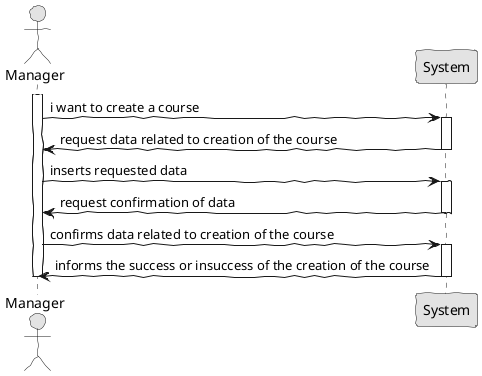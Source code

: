@startuml
'http://plantuml.com/skinparam.html
skinparam handwritten true
skinparam monochrome true
skinparam packageStyle rect
skinparam defaultFontName FG Virgil
skinparam shadowing false

Actor Manager

activate Manager
Manager -> System: i want to create a course
activate System
System-> Manager: request data related to creation of the course
deactivate System

Manager -> System: inserts requested data
activate System

System -> Manager: request confirmation of data
deactivate System

Manager -> System: confirms data related to creation of the course
activate System

System -> Manager: informs the success or insuccess of the creation of the course
deactivate System
deactivate Manager
@enduml